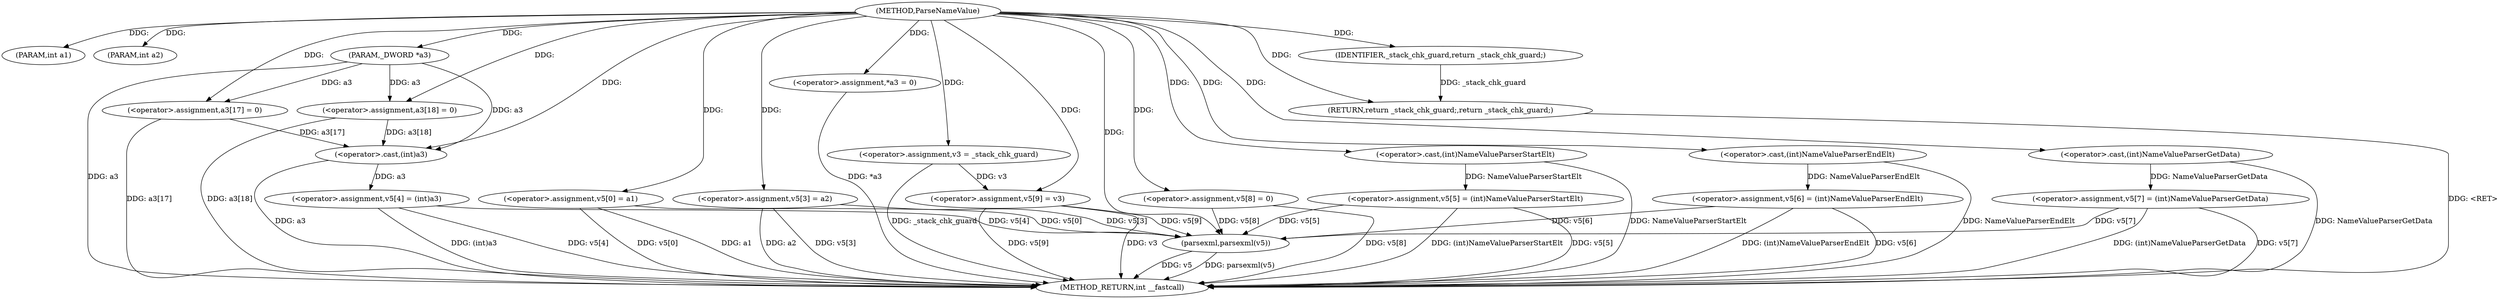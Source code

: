 digraph ParseNameValue {  
"1000103" [label = "(METHOD,ParseNameValue)" ]
"1000179" [label = "(METHOD_RETURN,int __fastcall)" ]
"1000104" [label = "(PARAM,int a1)" ]
"1000105" [label = "(PARAM,int a2)" ]
"1000106" [label = "(PARAM,_DWORD *a3)" ]
"1000110" [label = "(<operator>.assignment,a3[17] = 0)" ]
"1000115" [label = "(<operator>.assignment,a3[18] = 0)" ]
"1000120" [label = "(<operator>.assignment,v5[0] = a1)" ]
"1000125" [label = "(<operator>.assignment,v5[3] = a2)" ]
"1000130" [label = "(<operator>.assignment,v3 = _stack_chk_guard)" ]
"1000133" [label = "(<operator>.assignment,v5[4] = (int)a3)" ]
"1000137" [label = "(<operator>.cast,(int)a3)" ]
"1000140" [label = "(<operator>.assignment,*a3 = 0)" ]
"1000144" [label = "(<operator>.assignment,v5[8] = 0)" ]
"1000149" [label = "(<operator>.assignment,v5[9] = v3)" ]
"1000154" [label = "(<operator>.assignment,v5[5] = (int)NameValueParserStartElt)" ]
"1000158" [label = "(<operator>.cast,(int)NameValueParserStartElt)" ]
"1000161" [label = "(<operator>.assignment,v5[6] = (int)NameValueParserEndElt)" ]
"1000165" [label = "(<operator>.cast,(int)NameValueParserEndElt)" ]
"1000168" [label = "(<operator>.assignment,v5[7] = (int)NameValueParserGetData)" ]
"1000172" [label = "(<operator>.cast,(int)NameValueParserGetData)" ]
"1000175" [label = "(parsexml,parsexml(v5))" ]
"1000177" [label = "(RETURN,return _stack_chk_guard;,return _stack_chk_guard;)" ]
"1000178" [label = "(IDENTIFIER,_stack_chk_guard,return _stack_chk_guard;)" ]
  "1000165" -> "1000179"  [ label = "DDG: NameValueParserEndElt"] 
  "1000120" -> "1000179"  [ label = "DDG: v5[0]"] 
  "1000154" -> "1000179"  [ label = "DDG: v5[5]"] 
  "1000125" -> "1000179"  [ label = "DDG: a2"] 
  "1000137" -> "1000179"  [ label = "DDG: a3"] 
  "1000172" -> "1000179"  [ label = "DDG: NameValueParserGetData"] 
  "1000120" -> "1000179"  [ label = "DDG: a1"] 
  "1000133" -> "1000179"  [ label = "DDG: (int)a3"] 
  "1000133" -> "1000179"  [ label = "DDG: v5[4]"] 
  "1000149" -> "1000179"  [ label = "DDG: v3"] 
  "1000149" -> "1000179"  [ label = "DDG: v5[9]"] 
  "1000154" -> "1000179"  [ label = "DDG: (int)NameValueParserStartElt"] 
  "1000115" -> "1000179"  [ label = "DDG: a3[18]"] 
  "1000140" -> "1000179"  [ label = "DDG: *a3"] 
  "1000125" -> "1000179"  [ label = "DDG: v5[3]"] 
  "1000175" -> "1000179"  [ label = "DDG: v5"] 
  "1000168" -> "1000179"  [ label = "DDG: v5[7]"] 
  "1000144" -> "1000179"  [ label = "DDG: v5[8]"] 
  "1000158" -> "1000179"  [ label = "DDG: NameValueParserStartElt"] 
  "1000110" -> "1000179"  [ label = "DDG: a3[17]"] 
  "1000175" -> "1000179"  [ label = "DDG: parsexml(v5)"] 
  "1000168" -> "1000179"  [ label = "DDG: (int)NameValueParserGetData"] 
  "1000161" -> "1000179"  [ label = "DDG: (int)NameValueParserEndElt"] 
  "1000161" -> "1000179"  [ label = "DDG: v5[6]"] 
  "1000106" -> "1000179"  [ label = "DDG: a3"] 
  "1000130" -> "1000179"  [ label = "DDG: _stack_chk_guard"] 
  "1000177" -> "1000179"  [ label = "DDG: <RET>"] 
  "1000103" -> "1000104"  [ label = "DDG: "] 
  "1000103" -> "1000105"  [ label = "DDG: "] 
  "1000103" -> "1000106"  [ label = "DDG: "] 
  "1000103" -> "1000110"  [ label = "DDG: "] 
  "1000106" -> "1000110"  [ label = "DDG: a3"] 
  "1000103" -> "1000115"  [ label = "DDG: "] 
  "1000106" -> "1000115"  [ label = "DDG: a3"] 
  "1000103" -> "1000120"  [ label = "DDG: "] 
  "1000103" -> "1000125"  [ label = "DDG: "] 
  "1000103" -> "1000130"  [ label = "DDG: "] 
  "1000137" -> "1000133"  [ label = "DDG: a3"] 
  "1000115" -> "1000137"  [ label = "DDG: a3[18]"] 
  "1000110" -> "1000137"  [ label = "DDG: a3[17]"] 
  "1000106" -> "1000137"  [ label = "DDG: a3"] 
  "1000103" -> "1000137"  [ label = "DDG: "] 
  "1000103" -> "1000140"  [ label = "DDG: "] 
  "1000103" -> "1000144"  [ label = "DDG: "] 
  "1000130" -> "1000149"  [ label = "DDG: v3"] 
  "1000103" -> "1000149"  [ label = "DDG: "] 
  "1000158" -> "1000154"  [ label = "DDG: NameValueParserStartElt"] 
  "1000103" -> "1000158"  [ label = "DDG: "] 
  "1000165" -> "1000161"  [ label = "DDG: NameValueParserEndElt"] 
  "1000103" -> "1000165"  [ label = "DDG: "] 
  "1000172" -> "1000168"  [ label = "DDG: NameValueParserGetData"] 
  "1000103" -> "1000172"  [ label = "DDG: "] 
  "1000120" -> "1000175"  [ label = "DDG: v5[0]"] 
  "1000133" -> "1000175"  [ label = "DDG: v5[4]"] 
  "1000149" -> "1000175"  [ label = "DDG: v5[9]"] 
  "1000154" -> "1000175"  [ label = "DDG: v5[5]"] 
  "1000125" -> "1000175"  [ label = "DDG: v5[3]"] 
  "1000168" -> "1000175"  [ label = "DDG: v5[7]"] 
  "1000144" -> "1000175"  [ label = "DDG: v5[8]"] 
  "1000161" -> "1000175"  [ label = "DDG: v5[6]"] 
  "1000103" -> "1000175"  [ label = "DDG: "] 
  "1000178" -> "1000177"  [ label = "DDG: _stack_chk_guard"] 
  "1000103" -> "1000177"  [ label = "DDG: "] 
  "1000103" -> "1000178"  [ label = "DDG: "] 
}
